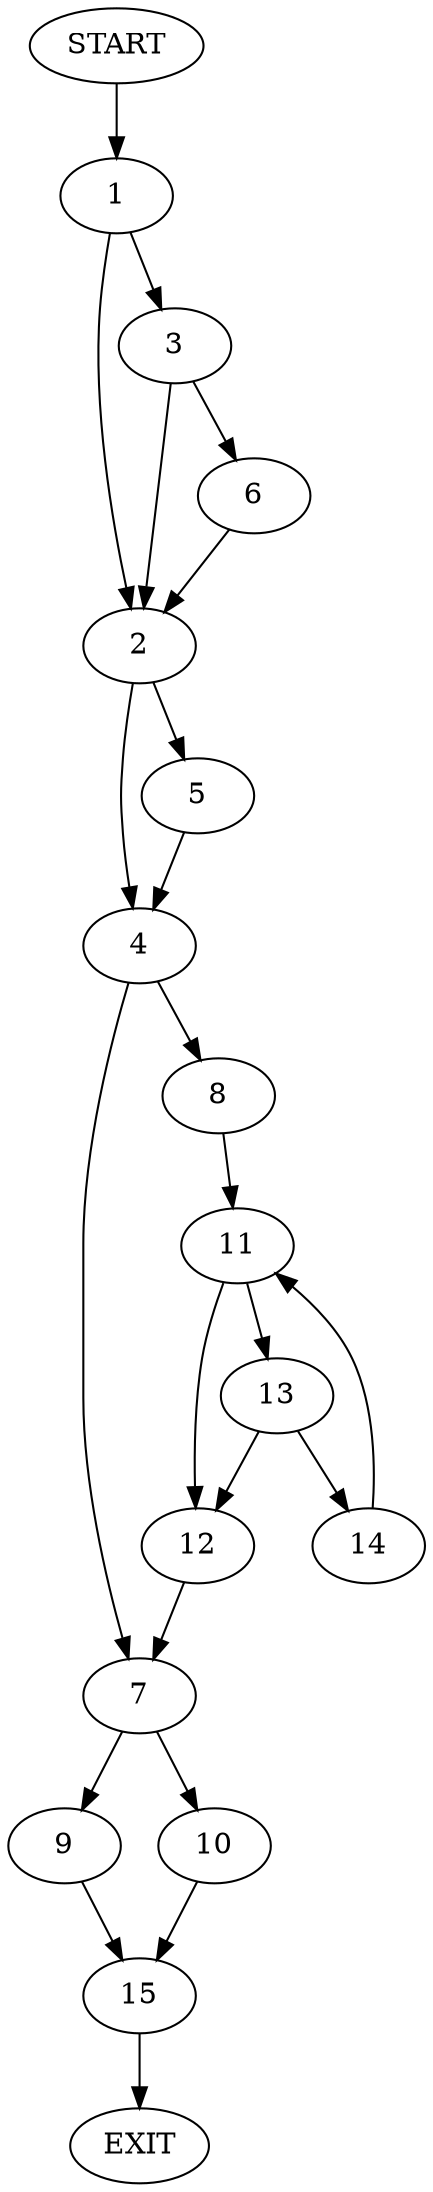 digraph {
0 [label="START"]
16 [label="EXIT"]
0 -> 1
1 -> 2
1 -> 3
2 -> 4
2 -> 5
3 -> 2
3 -> 6
6 -> 2
4 -> 7
4 -> 8
5 -> 4
7 -> 9
7 -> 10
8 -> 11
11 -> 12
11 -> 13
13 -> 14
13 -> 12
12 -> 7
14 -> 11
10 -> 15
9 -> 15
15 -> 16
}
